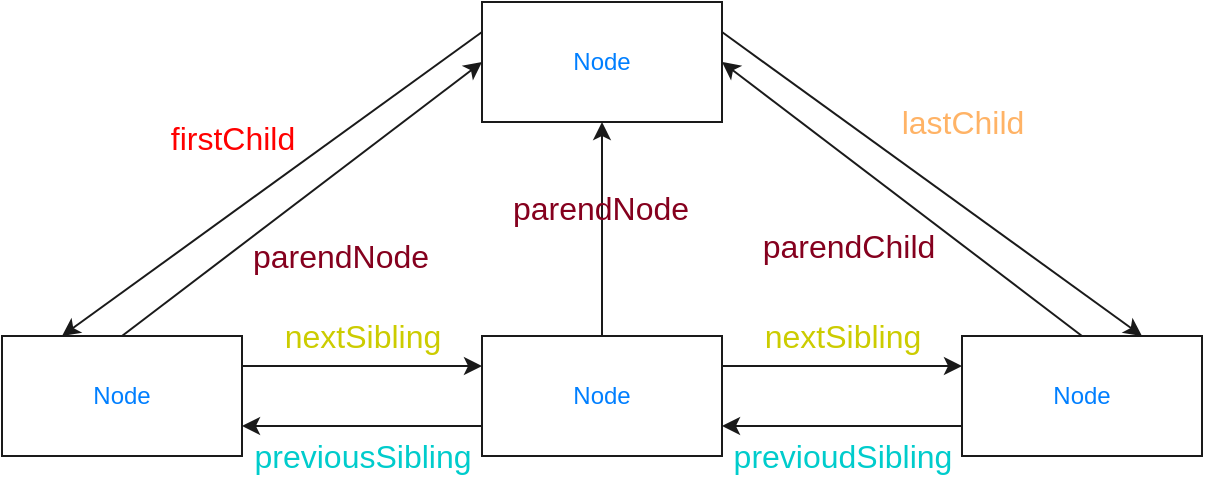 <mxfile>
    <diagram id="tOns9f_xKWx4PYc0-WOk" name="Page-1">
        <mxGraphModel dx="1201" dy="598" grid="0" gridSize="10" guides="1" tooltips="1" connect="1" arrows="1" fold="1" page="1" pageScale="1" pageWidth="1654" pageHeight="2336" background="#ffffff" math="0" shadow="0">
            <root>
                <mxCell id="0"/>
                <mxCell id="1" parent="0"/>
                <mxCell id="2" value="Node" style="rounded=0;whiteSpace=wrap;html=1;labelBackgroundColor=none;fillColor=none;strokeColor=#1A1A1A;fontColor=#007FFF;" vertex="1" parent="1">
                    <mxGeometry x="273" y="52" width="120" height="60" as="geometry"/>
                </mxCell>
                <mxCell id="12" style="edgeStyle=orthogonalEdgeStyle;rounded=0;orthogonalLoop=1;jettySize=auto;html=1;exitX=1;exitY=0.25;exitDx=0;exitDy=0;entryX=0;entryY=0.25;entryDx=0;entryDy=0;fontSize=16;labelBackgroundColor=none;strokeColor=#1A1A1A;fontColor=#007FFF;" edge="1" parent="1" source="3" target="4">
                    <mxGeometry relative="1" as="geometry"/>
                </mxCell>
                <mxCell id="13" value="nextSibling" style="edgeLabel;html=1;align=center;verticalAlign=middle;resizable=0;points=[];fontSize=16;labelBackgroundColor=none;fontColor=#CCCC00;" vertex="1" connectable="0" parent="12">
                    <mxGeometry x="-0.024" relative="1" as="geometry">
                        <mxPoint x="1" y="-15" as="offset"/>
                    </mxGeometry>
                </mxCell>
                <mxCell id="3" value="Node" style="rounded=0;whiteSpace=wrap;html=1;labelBackgroundColor=none;fillColor=none;strokeColor=#1A1A1A;fontColor=#007FFF;" vertex="1" parent="1">
                    <mxGeometry x="33" y="219" width="120" height="60" as="geometry"/>
                </mxCell>
                <mxCell id="14" style="edgeStyle=orthogonalEdgeStyle;rounded=0;orthogonalLoop=1;jettySize=auto;html=1;exitX=0;exitY=0.75;exitDx=0;exitDy=0;entryX=1;entryY=0.75;entryDx=0;entryDy=0;fontSize=16;labelBackgroundColor=none;strokeColor=#1A1A1A;fontColor=#007FFF;" edge="1" parent="1" source="4" target="3">
                    <mxGeometry relative="1" as="geometry"/>
                </mxCell>
                <mxCell id="15" value="previousSibling" style="edgeLabel;html=1;align=center;verticalAlign=middle;resizable=0;points=[];fontSize=16;labelBackgroundColor=none;fontColor=#00CCCC;" vertex="1" connectable="0" parent="14">
                    <mxGeometry x="0.217" y="1" relative="1" as="geometry">
                        <mxPoint x="13" y="14" as="offset"/>
                    </mxGeometry>
                </mxCell>
                <mxCell id="16" style="edgeStyle=orthogonalEdgeStyle;rounded=0;orthogonalLoop=1;jettySize=auto;html=1;exitX=0.5;exitY=0;exitDx=0;exitDy=0;entryX=0.5;entryY=1;entryDx=0;entryDy=0;fontSize=16;labelBackgroundColor=none;strokeColor=#1A1A1A;fontColor=#007FFF;" edge="1" parent="1" source="4" target="2">
                    <mxGeometry relative="1" as="geometry"/>
                </mxCell>
                <mxCell id="17" value="parendNode" style="edgeLabel;html=1;align=center;verticalAlign=middle;resizable=0;points=[];fontSize=16;labelBackgroundColor=none;fontColor=#85001E;" vertex="1" connectable="0" parent="16">
                    <mxGeometry x="0.196" y="1" relative="1" as="geometry">
                        <mxPoint as="offset"/>
                    </mxGeometry>
                </mxCell>
                <mxCell id="18" style="edgeStyle=orthogonalEdgeStyle;rounded=0;orthogonalLoop=1;jettySize=auto;html=1;exitX=1;exitY=0.25;exitDx=0;exitDy=0;entryX=0;entryY=0.25;entryDx=0;entryDy=0;fontSize=16;labelBackgroundColor=none;strokeColor=#1A1A1A;fontColor=#007FFF;" edge="1" parent="1" source="4" target="5">
                    <mxGeometry relative="1" as="geometry"/>
                </mxCell>
                <mxCell id="19" value="nextSibling" style="edgeLabel;html=1;align=center;verticalAlign=middle;resizable=0;points=[];fontSize=16;labelBackgroundColor=none;fontColor=#CCCC00;" vertex="1" connectable="0" parent="18">
                    <mxGeometry x="-0.233" relative="1" as="geometry">
                        <mxPoint x="14" y="-15" as="offset"/>
                    </mxGeometry>
                </mxCell>
                <mxCell id="4" value="Node" style="rounded=0;whiteSpace=wrap;html=1;labelBackgroundColor=none;fillColor=none;strokeColor=#1A1A1A;fontColor=#007FFF;" vertex="1" parent="1">
                    <mxGeometry x="273" y="219" width="120" height="60" as="geometry"/>
                </mxCell>
                <mxCell id="20" style="edgeStyle=orthogonalEdgeStyle;rounded=0;orthogonalLoop=1;jettySize=auto;html=1;exitX=0;exitY=0.75;exitDx=0;exitDy=0;entryX=1;entryY=0.75;entryDx=0;entryDy=0;fontSize=16;labelBackgroundColor=none;strokeColor=#1A1A1A;fontColor=#007FFF;" edge="1" parent="1" source="5" target="4">
                    <mxGeometry relative="1" as="geometry"/>
                </mxCell>
                <mxCell id="21" value="previoudSibling" style="edgeLabel;html=1;align=center;verticalAlign=middle;resizable=0;points=[];fontSize=16;labelBackgroundColor=none;fontColor=#00CCCC;" vertex="1" connectable="0" parent="20">
                    <mxGeometry x="0.3" relative="1" as="geometry">
                        <mxPoint x="18" y="15" as="offset"/>
                    </mxGeometry>
                </mxCell>
                <mxCell id="5" value="Node" style="rounded=0;whiteSpace=wrap;html=1;labelBackgroundColor=none;fillColor=none;strokeColor=#1A1A1A;fontColor=#007FFF;" vertex="1" parent="1">
                    <mxGeometry x="513" y="219" width="120" height="60" as="geometry"/>
                </mxCell>
                <mxCell id="7" value="" style="endArrow=classic;html=1;exitX=0.5;exitY=0;exitDx=0;exitDy=0;entryX=0;entryY=0.5;entryDx=0;entryDy=0;labelBackgroundColor=none;strokeColor=#1A1A1A;fontColor=#007FFF;" edge="1" parent="1" source="3" target="2">
                    <mxGeometry width="50" height="50" relative="1" as="geometry">
                        <mxPoint x="125" y="127" as="sourcePoint"/>
                        <mxPoint x="175" y="77" as="targetPoint"/>
                    </mxGeometry>
                </mxCell>
                <mxCell id="11" value="parendNode" style="edgeLabel;html=1;align=center;verticalAlign=middle;resizable=0;points=[];fontSize=16;labelBackgroundColor=none;fontColor=#85001E;" vertex="1" connectable="0" parent="7">
                    <mxGeometry x="-0.338" y="-1" relative="1" as="geometry">
                        <mxPoint x="48.94" y="4.49" as="offset"/>
                    </mxGeometry>
                </mxCell>
                <mxCell id="8" value="" style="endArrow=classic;html=1;exitX=0;exitY=0.25;exitDx=0;exitDy=0;entryX=0.25;entryY=0;entryDx=0;entryDy=0;labelBackgroundColor=none;strokeColor=#1A1A1A;fontColor=#007FFF;" edge="1" parent="1" source="2" target="3">
                    <mxGeometry width="50" height="50" relative="1" as="geometry">
                        <mxPoint x="93" y="106" as="sourcePoint"/>
                        <mxPoint x="143" y="56" as="targetPoint"/>
                    </mxGeometry>
                </mxCell>
                <mxCell id="10" value="firstChild" style="edgeLabel;html=1;align=center;verticalAlign=middle;resizable=0;points=[];fontSize=16;labelBackgroundColor=none;fontColor=#FF0000;" vertex="1" connectable="0" parent="8">
                    <mxGeometry x="-0.326" y="1" relative="1" as="geometry">
                        <mxPoint x="-55.28" y="0.29" as="offset"/>
                    </mxGeometry>
                </mxCell>
                <mxCell id="23" value="" style="endArrow=classic;html=1;fontSize=16;exitX=1;exitY=0.25;exitDx=0;exitDy=0;entryX=0.75;entryY=0;entryDx=0;entryDy=0;labelBackgroundColor=none;strokeColor=#1A1A1A;fontColor=#007FFF;" edge="1" parent="1" source="2" target="5">
                    <mxGeometry width="50" height="50" relative="1" as="geometry">
                        <mxPoint x="516" y="131" as="sourcePoint"/>
                        <mxPoint x="566" y="81" as="targetPoint"/>
                    </mxGeometry>
                </mxCell>
                <mxCell id="25" value="lastChild" style="edgeLabel;html=1;align=center;verticalAlign=middle;resizable=0;points=[];fontSize=16;labelBackgroundColor=none;fontColor=#FFB366;" vertex="1" connectable="0" parent="23">
                    <mxGeometry x="-0.02" y="2" relative="1" as="geometry">
                        <mxPoint x="15.95" y="-27.84" as="offset"/>
                    </mxGeometry>
                </mxCell>
                <mxCell id="24" value="" style="endArrow=classic;html=1;fontSize=16;exitX=0.5;exitY=0;exitDx=0;exitDy=0;entryX=1;entryY=0.5;entryDx=0;entryDy=0;labelBackgroundColor=none;strokeColor=#1A1A1A;fontColor=#007FFF;" edge="1" parent="1" source="5" target="2">
                    <mxGeometry width="50" height="50" relative="1" as="geometry">
                        <mxPoint x="390" y="183" as="sourcePoint"/>
                        <mxPoint x="440" y="133" as="targetPoint"/>
                    </mxGeometry>
                </mxCell>
                <mxCell id="26" value="parendChild" style="edgeLabel;html=1;align=center;verticalAlign=middle;resizable=0;points=[];fontSize=16;labelBackgroundColor=none;fontColor=#85001E;" vertex="1" connectable="0" parent="24">
                    <mxGeometry x="0.036" y="1" relative="1" as="geometry">
                        <mxPoint x="-23.29" y="25.06" as="offset"/>
                    </mxGeometry>
                </mxCell>
            </root>
        </mxGraphModel>
    </diagram>
</mxfile>